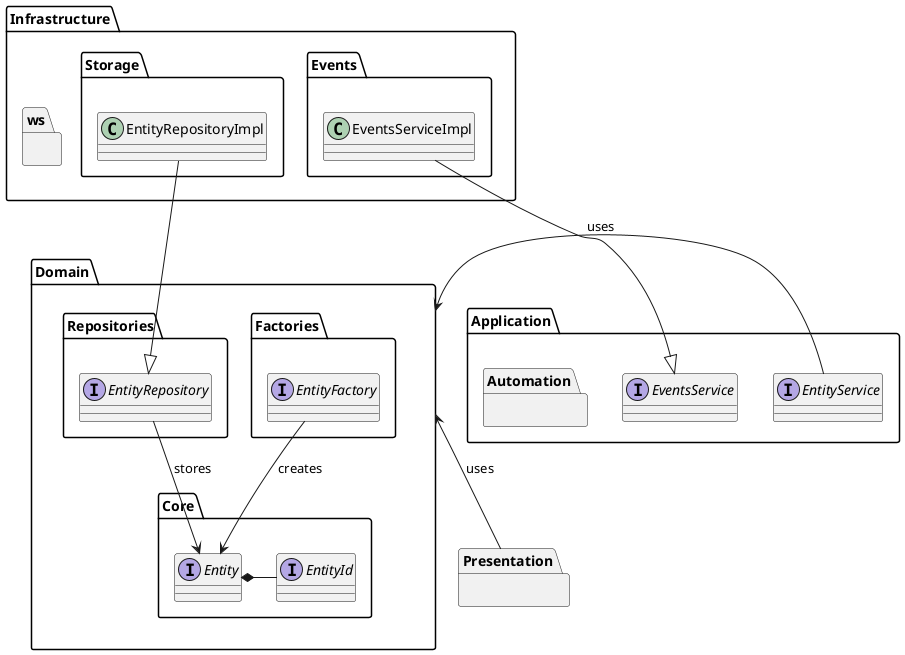 @startuml packages

package Domain {

  package Core {
    interface Entity {}

    interface EntityId {}
  }
  package Factories {
    interface EntityFactory
  }

  package Repositories {
    interface EntityRepository
  }
}

package Application {
  interface EntityService
  interface EventsService
  package Automation {}
}

package Presentation {}

package Infrastructure {
  package Storage {
    class EntityRepositoryImpl
  }
  package ws {}
  package Events {
    class EventsServiceImpl
  }
}

EntityId -left-* Entity
EntityFactory -down-> Entity : creates
EntityRepository -down-> Entity : stores
EntityService -right-> Domain : uses
Presentation -up-> Domain : uses
EntityRepositoryImpl --|> EntityRepository
EventsServiceImpl --|> EventsService
@enduml
